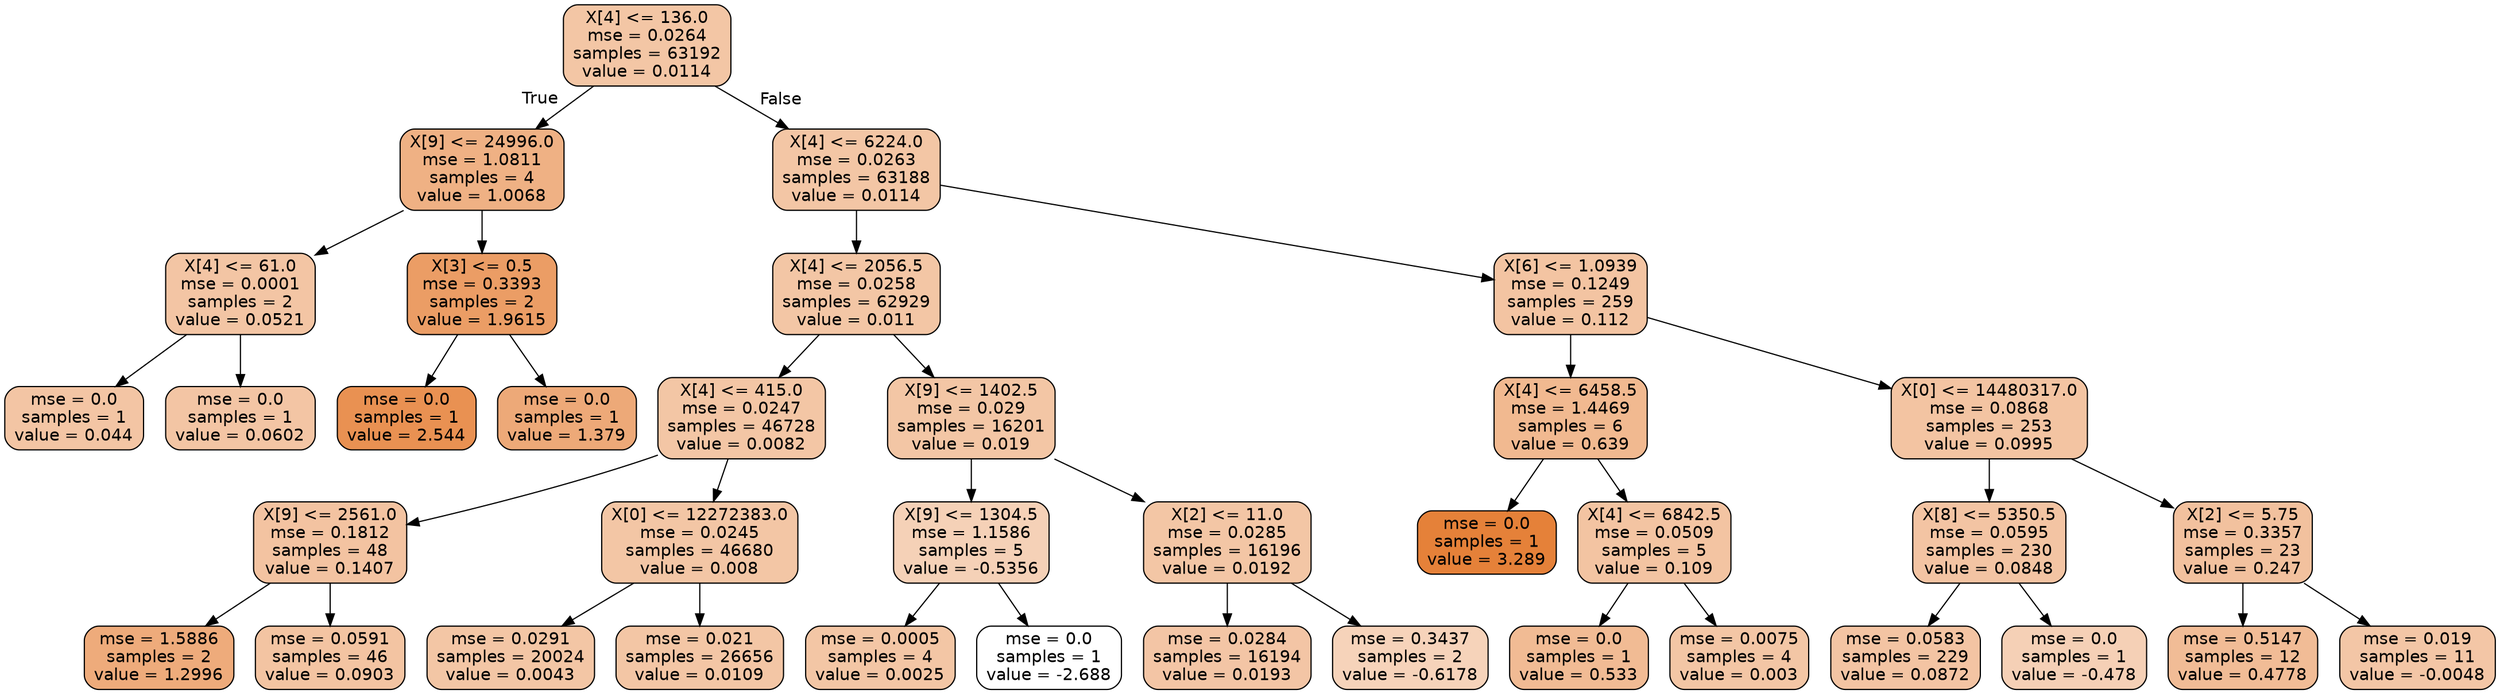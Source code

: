 digraph Tree {
node [shape=box, style="filled, rounded", color="black", fontname=helvetica] ;
edge [fontname=helvetica] ;
0 [label="X[4] <= 136.0\nmse = 0.0264\nsamples = 63192\nvalue = 0.0114", fillcolor="#e5813973"] ;
1 [label="X[9] <= 24996.0\nmse = 1.0811\nsamples = 4\nvalue = 1.0068", fillcolor="#e581399e"] ;
0 -> 1 [labeldistance=2.5, labelangle=45, headlabel="True"] ;
2 [label="X[4] <= 61.0\nmse = 0.0001\nsamples = 2\nvalue = 0.0521", fillcolor="#e5813975"] ;
1 -> 2 ;
3 [label="mse = 0.0\nsamples = 1\nvalue = 0.044", fillcolor="#e5813975"] ;
2 -> 3 ;
4 [label="mse = 0.0\nsamples = 1\nvalue = 0.0602", fillcolor="#e5813975"] ;
2 -> 4 ;
5 [label="X[3] <= 0.5\nmse = 0.3393\nsamples = 2\nvalue = 1.9615", fillcolor="#e58139c6"] ;
1 -> 5 ;
6 [label="mse = 0.0\nsamples = 1\nvalue = 2.544", fillcolor="#e58139df"] ;
5 -> 6 ;
7 [label="mse = 0.0\nsamples = 1\nvalue = 1.379", fillcolor="#e58139ae"] ;
5 -> 7 ;
8 [label="X[4] <= 6224.0\nmse = 0.0263\nsamples = 63188\nvalue = 0.0114", fillcolor="#e5813973"] ;
0 -> 8 [labeldistance=2.5, labelangle=-45, headlabel="False"] ;
9 [label="X[4] <= 2056.5\nmse = 0.0258\nsamples = 62929\nvalue = 0.011", fillcolor="#e5813973"] ;
8 -> 9 ;
10 [label="X[4] <= 415.0\nmse = 0.0247\nsamples = 46728\nvalue = 0.0082", fillcolor="#e5813973"] ;
9 -> 10 ;
11 [label="X[9] <= 2561.0\nmse = 0.1812\nsamples = 48\nvalue = 0.1407", fillcolor="#e5813979"] ;
10 -> 11 ;
12 [label="mse = 1.5886\nsamples = 2\nvalue = 1.2996", fillcolor="#e58139aa"] ;
11 -> 12 ;
13 [label="mse = 0.0591\nsamples = 46\nvalue = 0.0903", fillcolor="#e5813977"] ;
11 -> 13 ;
14 [label="X[0] <= 12272383.0\nmse = 0.0245\nsamples = 46680\nvalue = 0.008", fillcolor="#e5813973"] ;
10 -> 14 ;
15 [label="mse = 0.0291\nsamples = 20024\nvalue = 0.0043", fillcolor="#e5813973"] ;
14 -> 15 ;
16 [label="mse = 0.021\nsamples = 26656\nvalue = 0.0109", fillcolor="#e5813973"] ;
14 -> 16 ;
17 [label="X[9] <= 1402.5\nmse = 0.029\nsamples = 16201\nvalue = 0.019", fillcolor="#e5813973"] ;
9 -> 17 ;
18 [label="X[9] <= 1304.5\nmse = 1.1586\nsamples = 5\nvalue = -0.5356", fillcolor="#e581395c"] ;
17 -> 18 ;
19 [label="mse = 0.0005\nsamples = 4\nvalue = 0.0025", fillcolor="#e5813973"] ;
18 -> 19 ;
20 [label="mse = 0.0\nsamples = 1\nvalue = -2.688", fillcolor="#e5813900"] ;
18 -> 20 ;
21 [label="X[2] <= 11.0\nmse = 0.0285\nsamples = 16196\nvalue = 0.0192", fillcolor="#e5813973"] ;
17 -> 21 ;
22 [label="mse = 0.0284\nsamples = 16194\nvalue = 0.0193", fillcolor="#e5813974"] ;
21 -> 22 ;
23 [label="mse = 0.3437\nsamples = 2\nvalue = -0.6178", fillcolor="#e5813958"] ;
21 -> 23 ;
24 [label="X[6] <= 1.0939\nmse = 0.1249\nsamples = 259\nvalue = 0.112", fillcolor="#e5813977"] ;
8 -> 24 ;
25 [label="X[4] <= 6458.5\nmse = 1.4469\nsamples = 6\nvalue = 0.639", fillcolor="#e581398e"] ;
24 -> 25 ;
26 [label="mse = 0.0\nsamples = 1\nvalue = 3.289", fillcolor="#e58139ff"] ;
25 -> 26 ;
27 [label="X[4] <= 6842.5\nmse = 0.0509\nsamples = 5\nvalue = 0.109", fillcolor="#e5813977"] ;
25 -> 27 ;
28 [label="mse = 0.0\nsamples = 1\nvalue = 0.533", fillcolor="#e5813989"] ;
27 -> 28 ;
29 [label="mse = 0.0075\nsamples = 4\nvalue = 0.003", fillcolor="#e5813973"] ;
27 -> 29 ;
30 [label="X[0] <= 14480317.0\nmse = 0.0868\nsamples = 253\nvalue = 0.0995", fillcolor="#e5813977"] ;
24 -> 30 ;
31 [label="X[8] <= 5350.5\nmse = 0.0595\nsamples = 230\nvalue = 0.0848", fillcolor="#e5813976"] ;
30 -> 31 ;
32 [label="mse = 0.0583\nsamples = 229\nvalue = 0.0872", fillcolor="#e5813976"] ;
31 -> 32 ;
33 [label="mse = 0.0\nsamples = 1\nvalue = -0.478", fillcolor="#e581395e"] ;
31 -> 33 ;
34 [label="X[2] <= 5.75\nmse = 0.3357\nsamples = 23\nvalue = 0.247", fillcolor="#e581397d"] ;
30 -> 34 ;
35 [label="mse = 0.5147\nsamples = 12\nvalue = 0.4778", fillcolor="#e5813987"] ;
34 -> 35 ;
36 [label="mse = 0.019\nsamples = 11\nvalue = -0.0048", fillcolor="#e5813972"] ;
34 -> 36 ;
}